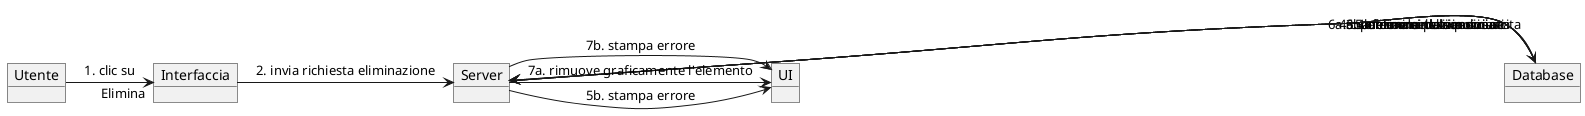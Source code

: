 @startuml Elimina_tassonomia

object Utente
object Interfaccia
object Server
object Database
object UI

Utente -> Interfaccia : 1. clic su "Elimina"
Interfaccia -> Server : 2. invia richiesta eliminazione
Server -> Database : 3. pulizia dei dati associati

Database -> Server : 4a. conferma pulizia riuscita
Server -> Database : 5a. elimina tassonomia
Database -> Server : 6a. conferma rimozione riuscita
Server -> UI : 7a. rimuove graficamente l'elemento

Database -> Server : 4b. errore nella pulizia
Server -> UI : 5b. stampa errore

Database -> Server : 6b. errore nella rimozione
Server -> UI : 7b. stampa errore

@enduml
